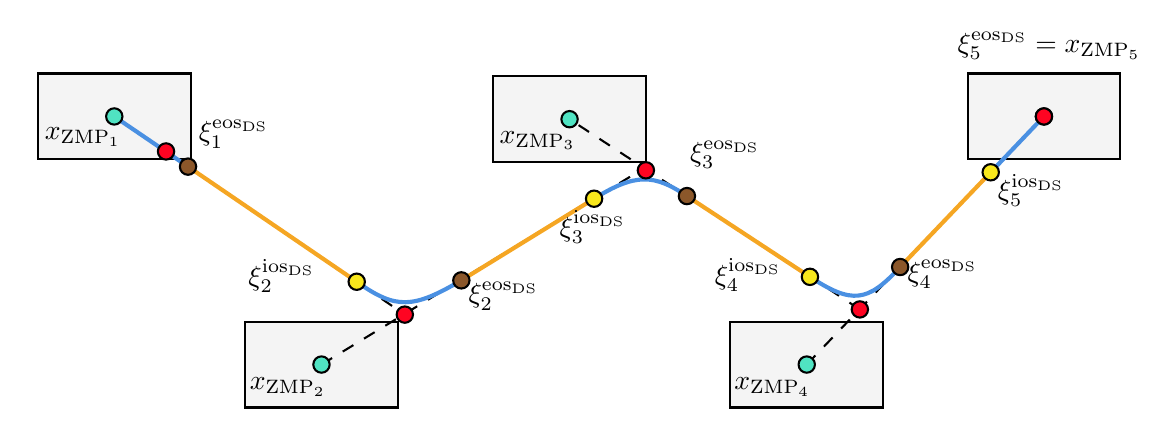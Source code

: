 

\tikzset{every picture/.style={line width=0.75pt}} %

\begin{tikzpicture}[x=0.75pt,y=0.75pt,yscale=-1,xscale=1]

\draw  [fill={rgb, 255:red, 244; green, 244; blue, 244 }  ,fill opacity=1 ] (52.5,69.6) -- (126.06,69.6) -- (126.06,110.97) -- (52.5,110.97) -- cycle ;
\draw  [fill={rgb, 255:red, 244; green, 244; blue, 244 }  ,fill opacity=1 ] (152.33,189.12) -- (225.88,189.12) -- (225.88,230.5) -- (152.33,230.5) -- cycle ;
\draw  [fill={rgb, 255:red, 244; green, 244; blue, 244 }  ,fill opacity=1 ] (271.86,70.91) -- (345.41,70.91) -- (345.41,112.28) -- (271.86,112.28) -- cycle ;
\draw  [fill={rgb, 255:red, 244; green, 244; blue, 244 }  ,fill opacity=1 ] (386.13,189.12) -- (459.69,189.12) -- (459.69,230.5) -- (386.13,230.5) -- cycle ;
\draw  [fill={rgb, 255:red, 244; green, 244; blue, 244 }  ,fill opacity=1 ] (500.41,69.6) -- (573.96,69.6) -- (573.96,110.97) -- (500.41,110.97) -- cycle ;
\draw  [fill={rgb, 255:red, 80; green, 227; blue, 194 }  ,fill opacity=1 ] (304.69,91.6) .. controls (304.69,89.42) and (306.46,87.66) .. (308.63,87.66) .. controls (310.81,87.66) and (312.57,89.42) .. (312.57,91.6) .. controls (312.57,93.77) and (310.81,95.54) .. (308.63,95.54) .. controls (306.46,95.54) and (304.69,93.77) .. (304.69,91.6) -- cycle ;
\draw  [fill={rgb, 255:red, 80; green, 227; blue, 194 }  ,fill opacity=1 ] (533.24,90.28) .. controls (533.24,88.11) and (535.01,86.34) .. (537.18,86.34) .. controls (539.36,86.34) and (541.12,88.11) .. (541.12,90.28) .. controls (541.12,92.46) and (539.36,94.22) .. (537.18,94.22) .. controls (535.01,94.22) and (533.24,92.46) .. (533.24,90.28) -- cycle ;
\draw  [dash pattern={on 4.5pt off 4.5pt}]  (89.28,90.28) -- (229.26,185.75) ;
\draw  [dash pattern={on 4.5pt off 4.5pt}]  (189.1,209.81) -- (344.5,115.25) ;
\draw  [dash pattern={on 4.5pt off 4.5pt}]  (448.5,183.25) -- (308.63,91.6) ;
\draw  [dash pattern={on 4.5pt off 4.5pt}]  (422.91,209.81) -- (537.18,90.28) ;
\draw  [fill={rgb, 255:red, 254; green, 4; blue, 34 }  ,fill opacity=1 ] (444.56,183.25) .. controls (444.56,181.07) and (446.32,179.31) .. (448.5,179.31) .. controls (450.68,179.31) and (452.44,181.07) .. (452.44,183.25) .. controls (452.44,185.43) and (450.68,187.19) .. (448.5,187.19) .. controls (446.32,187.19) and (444.56,185.43) .. (444.56,183.25) -- cycle ;
\draw  [fill={rgb, 255:red, 254; green, 4; blue, 34 }  ,fill opacity=1 ] (225.32,185.75) .. controls (225.32,183.57) and (227.08,181.81) .. (229.26,181.81) .. controls (231.44,181.81) and (233.2,183.57) .. (233.2,185.75) .. controls (233.2,187.92) and (231.44,189.69) .. (229.26,189.69) .. controls (227.08,189.69) and (225.32,187.92) .. (225.32,185.75) -- cycle ;
\draw  [fill={rgb, 255:red, 80; green, 227; blue, 194 }  ,fill opacity=1 ] (185.16,209.81) .. controls (185.16,207.64) and (186.93,205.87) .. (189.1,205.87) .. controls (191.28,205.87) and (193.05,207.64) .. (193.05,209.81) .. controls (193.05,211.99) and (191.28,213.75) .. (189.1,213.75) .. controls (186.93,213.75) and (185.16,211.99) .. (185.16,209.81) -- cycle ;
\draw  [fill={rgb, 255:red, 80; green, 227; blue, 194 }  ,fill opacity=1 ] (418.97,209.81) .. controls (418.97,207.64) and (420.73,205.87) .. (422.91,205.87) .. controls (425.08,205.87) and (426.85,207.64) .. (426.85,209.81) .. controls (426.85,211.99) and (425.08,213.75) .. (422.91,213.75) .. controls (420.73,213.75) and (418.97,211.99) .. (418.97,209.81) -- cycle ;
\draw [color={rgb, 255:red, 74; green, 144; blue, 226 }  ,draw opacity=1 ][line width=1.5]    (206.09,169.91) .. controls (225.14,183.52) and (233.36,182.82) .. (256.5,169.25) ;
\draw [color={rgb, 255:red, 74; green, 144; blue, 226 }  ,draw opacity=1 ][line width=1.5]    (424.45,167.55) .. controls (444.64,180.82) and (452.27,179.91) .. (467.91,162.82) ;
\draw [color={rgb, 255:red, 74; green, 144; blue, 226 }  ,draw opacity=1 ][line width=1.5]    (320.45,129.91) .. controls (340.27,117.55) and (349.36,117.91) .. (365.18,128.64) ;
\draw [color={rgb, 255:red, 74; green, 144; blue, 226 }  ,draw opacity=1 ][line width=1.5]    (89.28,90.28) -- (124.82,114.45) ;
\draw [color={rgb, 255:red, 245; green, 166; blue, 35 }  ,draw opacity=1 ][line width=1.5]    (124.82,114.45) -- (206.09,169.91) ;
\draw [color={rgb, 255:red, 245; green, 166; blue, 35 }  ,draw opacity=1 ][line width=1.5]    (256.5,169.25) -- (320.45,129.91) ;
\draw [color={rgb, 255:red, 245; green, 166; blue, 35 }  ,draw opacity=1 ][line width=1.5]    (365.18,128.64) -- (424.45,167.55) ;
\draw [color={rgb, 255:red, 245; green, 166; blue, 35 }  ,draw opacity=1 ][line width=1.5]    (467.91,162.82) -- (511.55,117.18) ;
\draw [color={rgb, 255:red, 74; green, 144; blue, 226 }  ,draw opacity=1 ][line width=1.5]    (537.18,90.28) -- (511.55,117.18) ;
\draw  [fill={rgb, 255:red, 80; green, 227; blue, 194 }  ,fill opacity=1 ] (85.34,90.28) .. controls (85.34,88.11) and (87.1,86.34) .. (89.28,86.34) .. controls (91.45,86.34) and (93.22,88.11) .. (93.22,90.28) .. controls (93.22,92.46) and (91.45,94.22) .. (89.28,94.22) .. controls (87.1,94.22) and (85.34,92.46) .. (85.34,90.28) -- cycle ;
\draw  [fill={rgb, 255:red, 254; green, 4; blue, 34 }  ,fill opacity=1 ] (341.47,116.23) .. controls (341.47,114.05) and (343.24,112.28) .. (345.41,112.28) .. controls (347.59,112.28) and (349.35,114.05) .. (349.35,116.23) .. controls (349.35,118.4) and (347.59,120.17) .. (345.41,120.17) .. controls (343.24,120.17) and (341.47,118.4) .. (341.47,116.23) -- cycle ;
\draw  [fill={rgb, 255:red, 254; green, 4; blue, 34 }  ,fill opacity=1 ] (110.28,107.14) .. controls (110.28,104.97) and (112.04,103.2) .. (114.22,103.2) .. controls (116.39,103.2) and (118.16,104.97) .. (118.16,107.14) .. controls (118.16,109.32) and (116.39,111.08) .. (114.22,111.08) .. controls (112.04,111.08) and (110.28,109.32) .. (110.28,107.14) -- cycle ;
\draw  [fill={rgb, 255:red, 254; green, 4; blue, 34 }  ,fill opacity=1 ] (533.24,90.28) .. controls (533.24,88.11) and (535.01,86.34) .. (537.18,86.34) .. controls (539.36,86.34) and (541.12,88.11) .. (541.12,90.28) .. controls (541.12,92.46) and (539.36,94.22) .. (537.18,94.22) .. controls (535.01,94.22) and (533.24,92.46) .. (533.24,90.28) -- cycle ;
\draw  [fill={rgb, 255:red, 248; green, 231; blue, 28 }  ,fill opacity=1 ] (202.15,169.91) .. controls (202.15,167.73) and (203.91,165.97) .. (206.09,165.97) .. controls (208.27,165.97) and (210.03,167.73) .. (210.03,169.91) .. controls (210.03,172.09) and (208.27,173.85) .. (206.09,173.85) .. controls (203.91,173.85) and (202.15,172.09) .. (202.15,169.91) -- cycle ;
\draw  [fill={rgb, 255:red, 248; green, 231; blue, 28 }  ,fill opacity=1 ] (316.51,129.91) .. controls (316.51,127.73) and (318.28,125.97) .. (320.45,125.97) .. controls (322.63,125.97) and (324.4,127.73) .. (324.4,129.91) .. controls (324.4,132.09) and (322.63,133.85) .. (320.45,133.85) .. controls (318.28,133.85) and (316.51,132.09) .. (316.51,129.91) -- cycle ;
\draw  [fill={rgb, 255:red, 248; green, 231; blue, 28 }  ,fill opacity=1 ] (420.51,167.55) .. controls (420.51,165.37) and (422.28,163.6) .. (424.45,163.6) .. controls (426.63,163.6) and (428.4,165.37) .. (428.4,167.55) .. controls (428.4,169.72) and (426.63,171.49) .. (424.45,171.49) .. controls (422.28,171.49) and (420.51,169.72) .. (420.51,167.55) -- cycle ;
\draw  [fill={rgb, 255:red, 248; green, 231; blue, 28 }  ,fill opacity=1 ] (507.6,117.18) .. controls (507.6,115.01) and (509.37,113.24) .. (511.55,113.24) .. controls (513.72,113.24) and (515.49,115.01) .. (515.49,117.18) .. controls (515.49,119.36) and (513.72,121.12) .. (511.55,121.12) .. controls (509.37,121.12) and (507.6,119.36) .. (507.6,117.18) -- cycle ;
\draw  [fill={rgb, 255:red, 139; green, 87; blue, 42 }  ,fill opacity=1 ] (252.56,169.25) .. controls (252.56,167.07) and (254.32,165.31) .. (256.5,165.31) .. controls (258.68,165.31) and (260.44,167.07) .. (260.44,169.25) .. controls (260.44,171.43) and (258.68,173.19) .. (256.5,173.19) .. controls (254.32,173.19) and (252.56,171.43) .. (252.56,169.25) -- cycle ;
\draw  [fill={rgb, 255:red, 139; green, 87; blue, 42 }  ,fill opacity=1 ] (361.24,128.64) .. controls (361.24,126.46) and (363.01,124.7) .. (365.18,124.7) .. controls (367.36,124.7) and (369.12,126.46) .. (369.12,128.64) .. controls (369.12,130.81) and (367.36,132.58) .. (365.18,132.58) .. controls (363.01,132.58) and (361.24,130.81) .. (361.24,128.64) -- cycle ;
\draw  [fill={rgb, 255:red, 139; green, 87; blue, 42 }  ,fill opacity=1 ] (463.97,162.82) .. controls (463.97,160.64) and (465.73,158.88) .. (467.91,158.88) .. controls (470.09,158.88) and (471.85,160.64) .. (471.85,162.82) .. controls (471.85,164.99) and (470.09,166.76) .. (467.91,166.76) .. controls (465.73,166.76) and (463.97,164.99) .. (463.97,162.82) -- cycle ;
\draw  [fill={rgb, 255:red, 139; green, 87; blue, 42 }  ,fill opacity=1 ] (120.88,114.45) .. controls (120.88,112.28) and (122.64,110.51) .. (124.82,110.51) .. controls (126.99,110.51) and (128.76,112.28) .. (128.76,114.45) .. controls (128.76,116.63) and (126.99,118.4) .. (124.82,118.4) .. controls (122.64,118.4) and (120.88,116.63) .. (120.88,114.45) -- cycle ;

\draw (494.11,48.01) node [anchor=north west][inner sep=0.75pt]    {$\xi _{5}^{\text{eos}_{\text{DS}}} =x_{\text{ZMP}_{5}}$};
\draw (128.51,90.5) node [anchor=north west][inner sep=0.75pt]    {$\xi _{1}^{\text{eos}_{\text{DS}}}$};
\draw (386.55,214.54) node [anchor=north west][inner sep=0.75pt]    {$x_{\text{ZMP}_{4}}$};
\draw (273.4,95.85) node [anchor=north west][inner sep=0.75pt]    {$x_{\text{ZMP}_{3}}$};
\draw (153.06,214.54) node [anchor=north west][inner sep=0.75pt]    {$x_{\text{ZMP}_{2}}$};
\draw (54.36,94.08) node [anchor=north west][inner sep=0.75pt]    {$x_{\text{ZMP}_{1}}$};
\draw (152.42,157.85) node [anchor=north west][inner sep=0.75pt]    {$\xi _{2}^{\text{ios}_{\text{DS}}}$};
\draw (258.5,168.71) node [anchor=north west][inner sep=0.75pt]    {$\xi _{2}^{\text{eos}_{\text{DS}}}$};
\draw (302.36,134.22) node [anchor=north west][inner sep=0.75pt]    {$\xi _{3}^{\text{ios}_{\text{DS}}}$};
\draw (365.18,100.58) node [anchor=north west][inner sep=0.75pt]    {$\xi _{3}^{\text{eos}_{\text{DS}}}$};
\draw (377.09,157.31) node [anchor=north west][inner sep=0.75pt]    {$\xi _{4}^{\text{ios}_{\text{DS}}}$};
\draw (470,158.22) node [anchor=north west][inner sep=0.75pt]    {$\xi _{4}^{\text{eos}_{\text{DS}}}$};
\draw (513.55,116.64) node [anchor=north west][inner sep=0.75pt]    {$\xi _{5}^{\text{ios}_{\text{DS}}}$};


\end{tikzpicture}